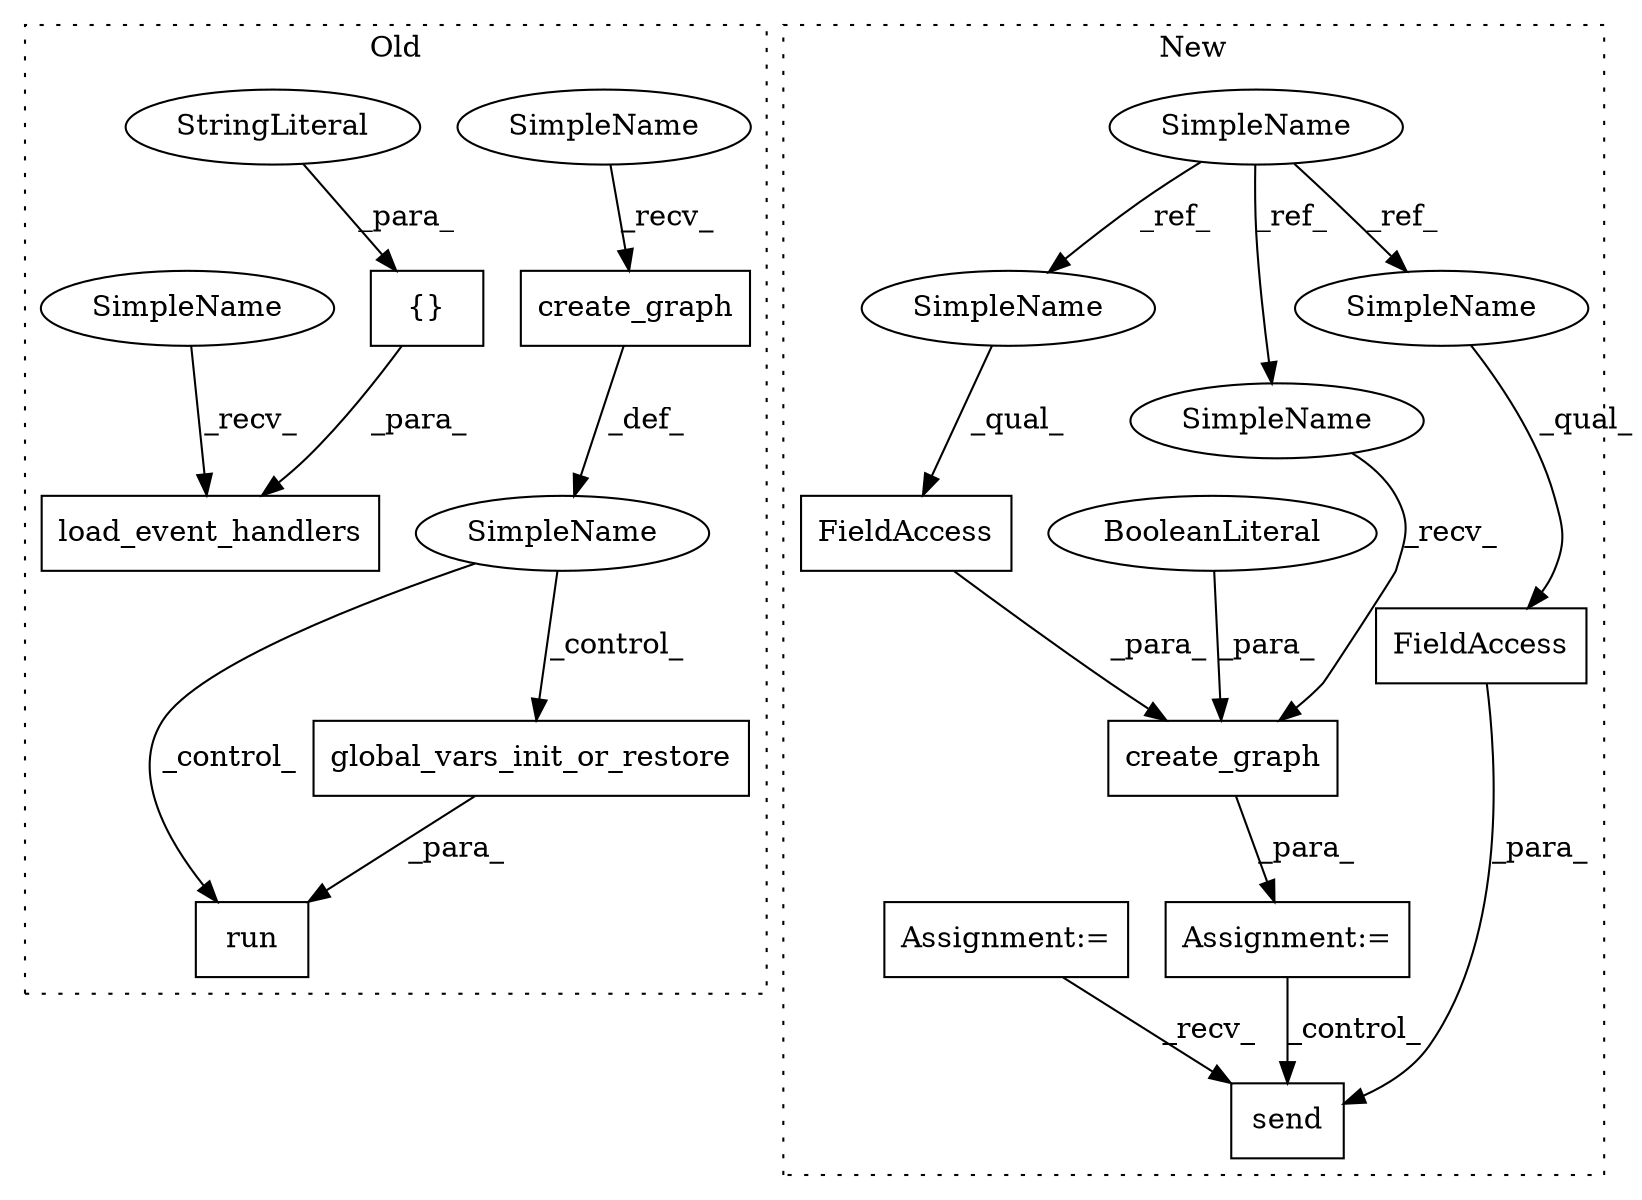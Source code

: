 digraph G {
subgraph cluster0 {
1 [label="load_event_handlers" a="32" s="4765,4849" l="20,1" shape="box"];
3 [label="{}" a="4" s="4797,4848" l="1,1" shape="box"];
6 [label="create_graph" a="32" s="4896" l="14" shape="box"];
8 [label="StringLiteral" a="45" s="4798" l="50" shape="ellipse"];
10 [label="run" a="32" s="4942,4975" l="4,1" shape="box"];
12 [label="global_vars_init_or_restore" a="32" s="4946" l="29" shape="box"];
13 [label="SimpleName" a="42" s="" l="" shape="ellipse"];
19 [label="SimpleName" a="42" s="4884" l="11" shape="ellipse"];
20 [label="SimpleName" a="42" s="4753" l="11" shape="ellipse"];
label = "Old";
style="dotted";
}
subgraph cluster1 {
2 [label="create_graph" a="32" s="5005,5059" l="13,1" shape="box"];
4 [label="SimpleName" a="42" s="4945" l="11" shape="ellipse"];
5 [label="FieldAccess" a="22" s="5018" l="15" shape="box"];
7 [label="BooleanLiteral" a="9" s="5055" l="4" shape="ellipse"];
9 [label="Assignment:=" a="7" s="4992" l="1" shape="box"];
11 [label="FieldAccess" a="22" s="5195" l="15" shape="box"];
14 [label="send" a="32" s="5190,5215" l="5,1" shape="box"];
15 [label="Assignment:=" a="7" s="4900" l="16" shape="box"];
16 [label="SimpleName" a="42" s="5018" l="11" shape="ellipse"];
17 [label="SimpleName" a="42" s="5195" l="11" shape="ellipse"];
18 [label="SimpleName" a="42" s="4993" l="11" shape="ellipse"];
label = "New";
style="dotted";
}
2 -> 9 [label="_para_"];
3 -> 1 [label="_para_"];
4 -> 16 [label="_ref_"];
4 -> 18 [label="_ref_"];
4 -> 17 [label="_ref_"];
5 -> 2 [label="_para_"];
6 -> 13 [label="_def_"];
7 -> 2 [label="_para_"];
8 -> 3 [label="_para_"];
9 -> 14 [label="_control_"];
11 -> 14 [label="_para_"];
12 -> 10 [label="_para_"];
13 -> 10 [label="_control_"];
13 -> 12 [label="_control_"];
15 -> 14 [label="_recv_"];
16 -> 5 [label="_qual_"];
17 -> 11 [label="_qual_"];
18 -> 2 [label="_recv_"];
19 -> 6 [label="_recv_"];
20 -> 1 [label="_recv_"];
}